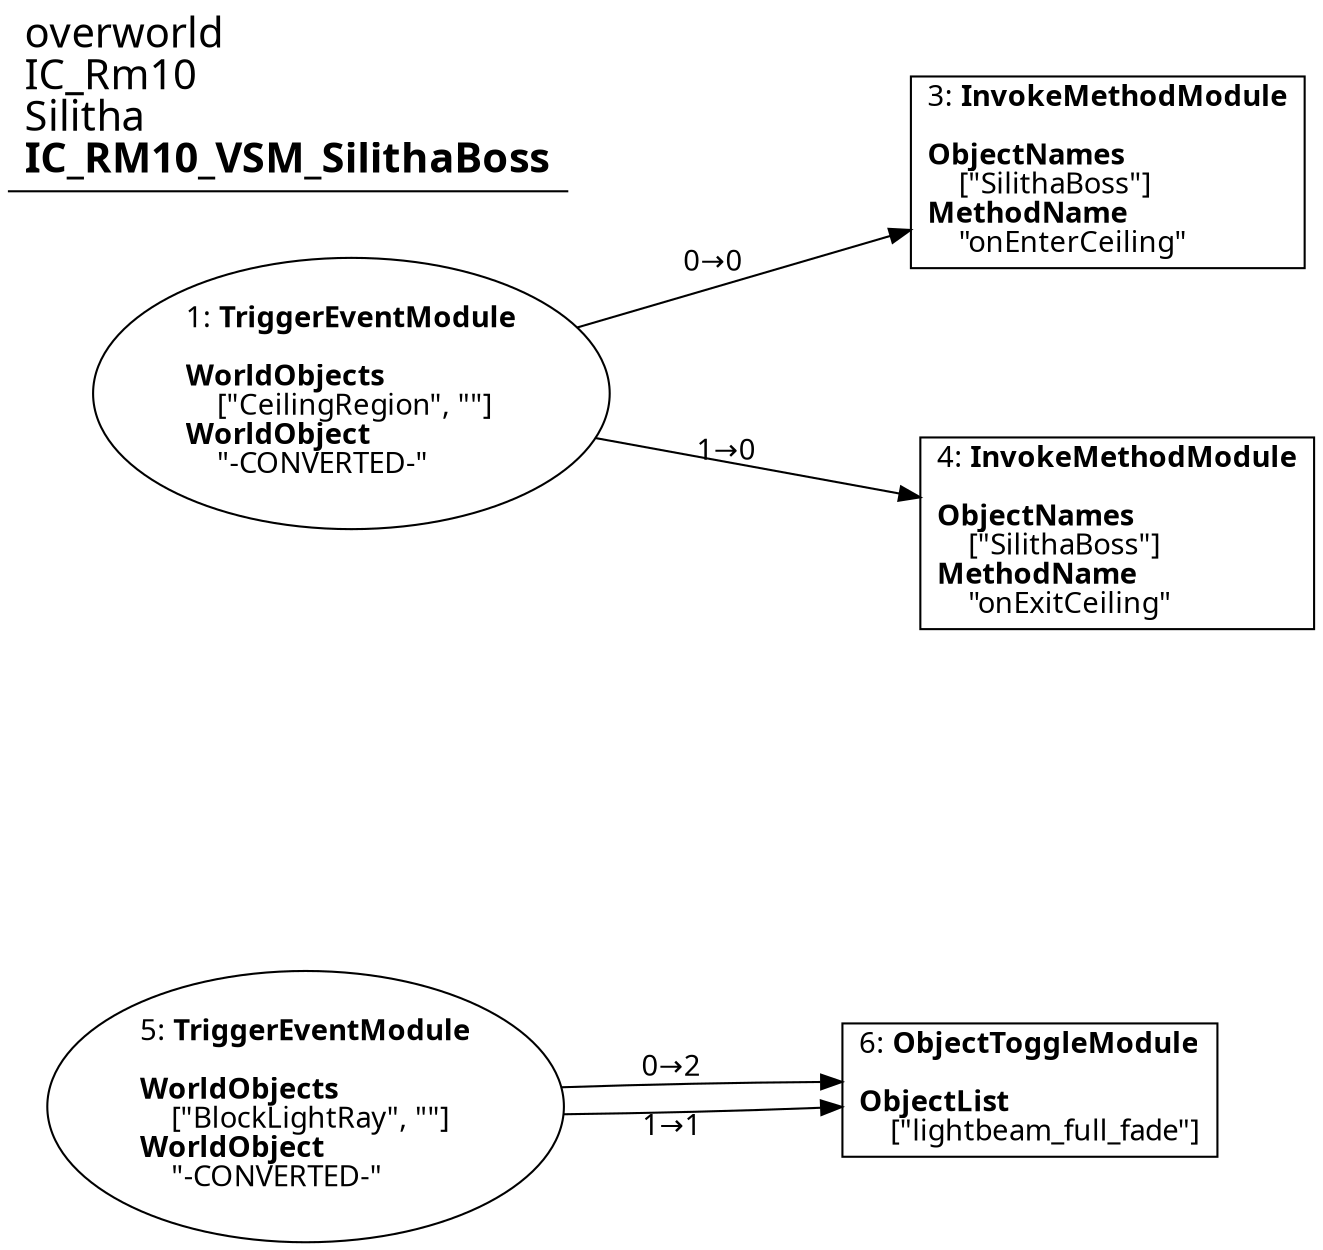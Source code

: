 digraph {
    layout = fdp;
    overlap = prism;
    sep = "+16";
    splines = spline;

    node [ shape = box ];

    graph [ fontname = "Segoe UI" ];
    node [ fontname = "Segoe UI" ];
    edge [ fontname = "Segoe UI" ];

    1 [ label = <1: <b>TriggerEventModule</b><br/><br/><b>WorldObjects</b><br align="left"/>    [&quot;CeilingRegion&quot;, &quot;&quot;]<br align="left"/><b>WorldObject</b><br align="left"/>    &quot;-CONVERTED-&quot;<br align="left"/>> ];
    1 [ shape = oval ]
    1 [ pos = "0.22200002,-0.09200001!" ];
    1 -> 3 [ label = "0→0" ];
    1 -> 4 [ label = "1→0" ];

    3 [ label = <3: <b>InvokeMethodModule</b><br/><br/><b>ObjectNames</b><br align="left"/>    [&quot;SilithaBoss&quot;]<br align="left"/><b>MethodName</b><br align="left"/>    &quot;onEnterCeiling&quot;<br align="left"/>> ];
    3 [ pos = "0.549,-0.028!" ];

    4 [ label = <4: <b>InvokeMethodModule</b><br/><br/><b>ObjectNames</b><br align="left"/>    [&quot;SilithaBoss&quot;]<br align="left"/><b>MethodName</b><br align="left"/>    &quot;onExitCeiling&quot;<br align="left"/>> ];
    4 [ pos = "0.55300003,-0.18100001!" ];

    5 [ label = <5: <b>TriggerEventModule</b><br/><br/><b>WorldObjects</b><br align="left"/>    [&quot;BlockLightRay&quot;, &quot;&quot;]<br align="left"/><b>WorldObject</b><br align="left"/>    &quot;-CONVERTED-&quot;<br align="left"/>> ];
    5 [ shape = oval ]
    5 [ pos = "0.209,-0.42400002!" ];
    5 -> 6 [ label = "0→2" ];
    5 -> 6 [ label = "1→1" ];

    6 [ label = <6: <b>ObjectToggleModule</b><br/><br/><b>ObjectList</b><br align="left"/>    [&quot;lightbeam_full_fade&quot;]<br align="left"/>> ];
    6 [ pos = "0.51600003,-0.41700003!" ];

    title [ pos = "0.208,-0.027!" ];
    title [ shape = underline ];
    title [ label = <<font point-size="20">overworld<br align="left"/>IC_Rm10<br align="left"/>Silitha<br align="left"/><b>IC_RM10_VSM_SilithaBoss</b><br align="left"/></font>> ];
}
